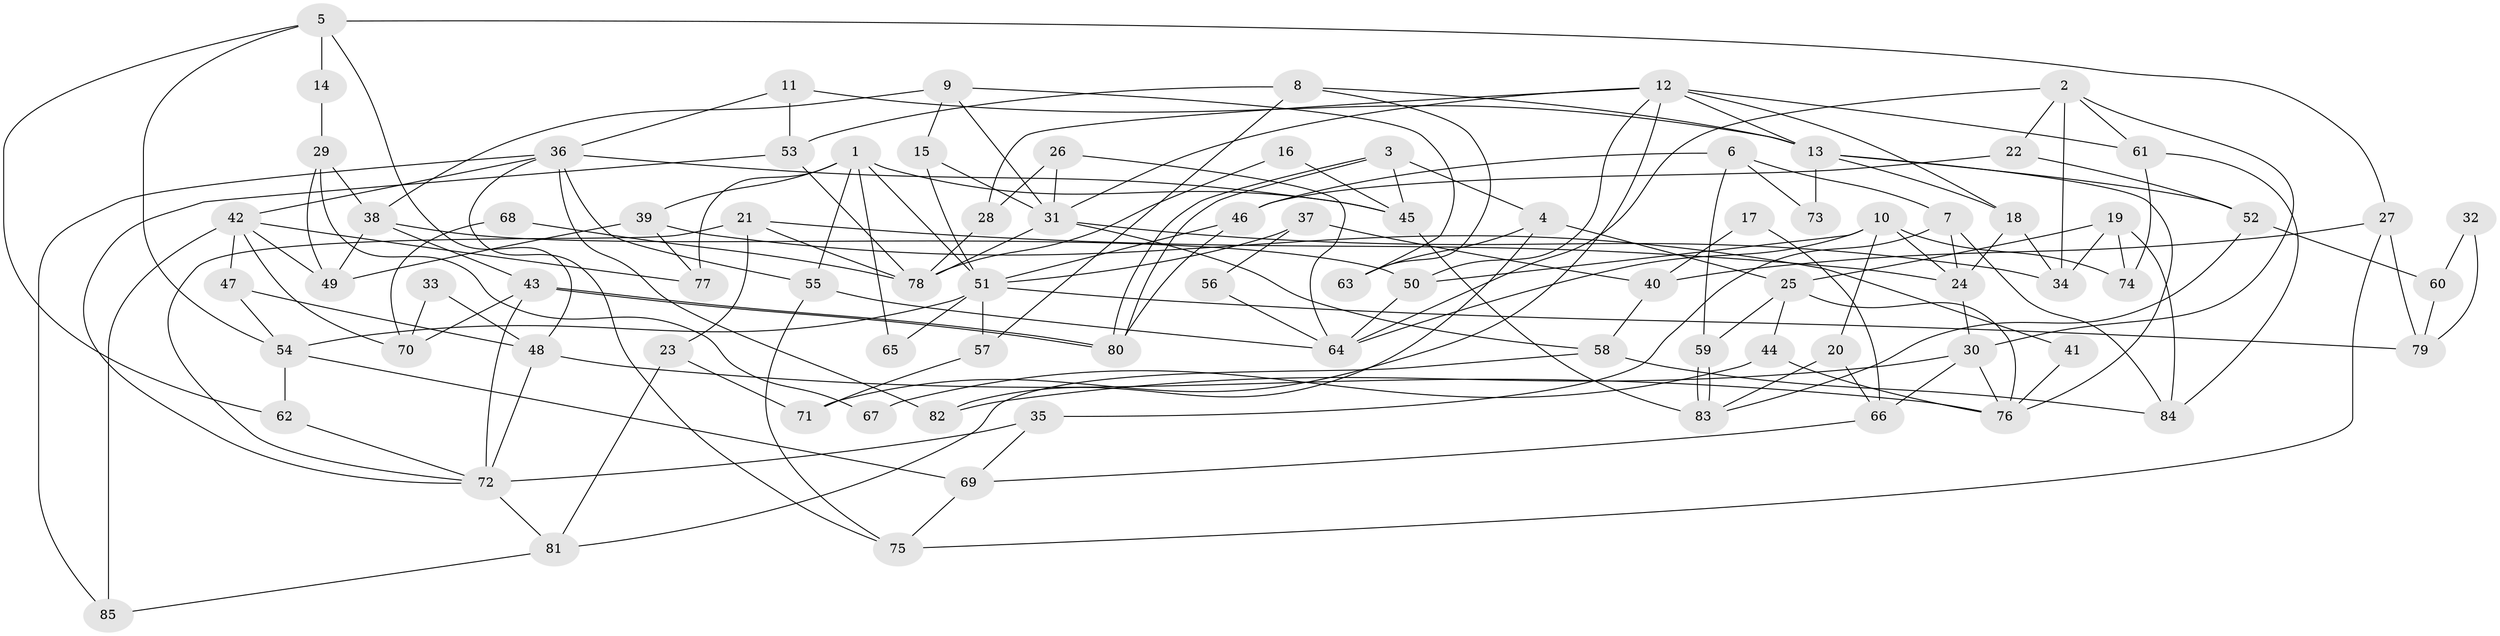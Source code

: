 // Generated by graph-tools (version 1.1) at 2025/50/03/09/25 03:50:11]
// undirected, 85 vertices, 170 edges
graph export_dot {
graph [start="1"]
  node [color=gray90,style=filled];
  1;
  2;
  3;
  4;
  5;
  6;
  7;
  8;
  9;
  10;
  11;
  12;
  13;
  14;
  15;
  16;
  17;
  18;
  19;
  20;
  21;
  22;
  23;
  24;
  25;
  26;
  27;
  28;
  29;
  30;
  31;
  32;
  33;
  34;
  35;
  36;
  37;
  38;
  39;
  40;
  41;
  42;
  43;
  44;
  45;
  46;
  47;
  48;
  49;
  50;
  51;
  52;
  53;
  54;
  55;
  56;
  57;
  58;
  59;
  60;
  61;
  62;
  63;
  64;
  65;
  66;
  67;
  68;
  69;
  70;
  71;
  72;
  73;
  74;
  75;
  76;
  77;
  78;
  79;
  80;
  81;
  82;
  83;
  84;
  85;
  1 -- 51;
  1 -- 45;
  1 -- 39;
  1 -- 55;
  1 -- 65;
  1 -- 77;
  2 -- 22;
  2 -- 61;
  2 -- 30;
  2 -- 34;
  2 -- 64;
  3 -- 80;
  3 -- 80;
  3 -- 45;
  3 -- 4;
  4 -- 25;
  4 -- 63;
  4 -- 82;
  5 -- 54;
  5 -- 48;
  5 -- 14;
  5 -- 27;
  5 -- 62;
  6 -- 59;
  6 -- 7;
  6 -- 46;
  6 -- 73;
  7 -- 24;
  7 -- 35;
  7 -- 84;
  8 -- 63;
  8 -- 13;
  8 -- 53;
  8 -- 57;
  9 -- 38;
  9 -- 15;
  9 -- 31;
  9 -- 63;
  10 -- 24;
  10 -- 64;
  10 -- 20;
  10 -- 50;
  10 -- 74;
  11 -- 13;
  11 -- 36;
  11 -- 53;
  12 -- 31;
  12 -- 50;
  12 -- 13;
  12 -- 18;
  12 -- 28;
  12 -- 61;
  12 -- 71;
  13 -- 18;
  13 -- 52;
  13 -- 73;
  13 -- 76;
  14 -- 29;
  15 -- 31;
  15 -- 51;
  16 -- 78;
  16 -- 45;
  17 -- 40;
  17 -- 66;
  18 -- 34;
  18 -- 24;
  19 -- 84;
  19 -- 34;
  19 -- 25;
  19 -- 74;
  20 -- 66;
  20 -- 83;
  21 -- 24;
  21 -- 78;
  21 -- 23;
  21 -- 72;
  22 -- 52;
  22 -- 46;
  23 -- 81;
  23 -- 71;
  24 -- 30;
  25 -- 76;
  25 -- 44;
  25 -- 59;
  26 -- 64;
  26 -- 28;
  26 -- 31;
  27 -- 75;
  27 -- 40;
  27 -- 79;
  28 -- 78;
  29 -- 49;
  29 -- 38;
  29 -- 67;
  30 -- 82;
  30 -- 66;
  30 -- 76;
  31 -- 34;
  31 -- 58;
  31 -- 78;
  32 -- 60;
  32 -- 79;
  33 -- 48;
  33 -- 70;
  35 -- 72;
  35 -- 69;
  36 -- 55;
  36 -- 42;
  36 -- 45;
  36 -- 75;
  36 -- 82;
  36 -- 85;
  37 -- 51;
  37 -- 40;
  37 -- 56;
  38 -- 49;
  38 -- 43;
  38 -- 50;
  39 -- 77;
  39 -- 41;
  39 -- 49;
  40 -- 58;
  41 -- 76;
  42 -- 85;
  42 -- 47;
  42 -- 49;
  42 -- 70;
  42 -- 77;
  43 -- 80;
  43 -- 80;
  43 -- 72;
  43 -- 70;
  44 -- 76;
  44 -- 67;
  45 -- 83;
  46 -- 80;
  46 -- 51;
  47 -- 48;
  47 -- 54;
  48 -- 72;
  48 -- 76;
  50 -- 64;
  51 -- 57;
  51 -- 54;
  51 -- 65;
  51 -- 79;
  52 -- 83;
  52 -- 60;
  53 -- 72;
  53 -- 78;
  54 -- 62;
  54 -- 69;
  55 -- 64;
  55 -- 75;
  56 -- 64;
  57 -- 71;
  58 -- 84;
  58 -- 81;
  59 -- 83;
  59 -- 83;
  60 -- 79;
  61 -- 74;
  61 -- 84;
  62 -- 72;
  66 -- 69;
  68 -- 70;
  68 -- 78;
  69 -- 75;
  72 -- 81;
  81 -- 85;
}
